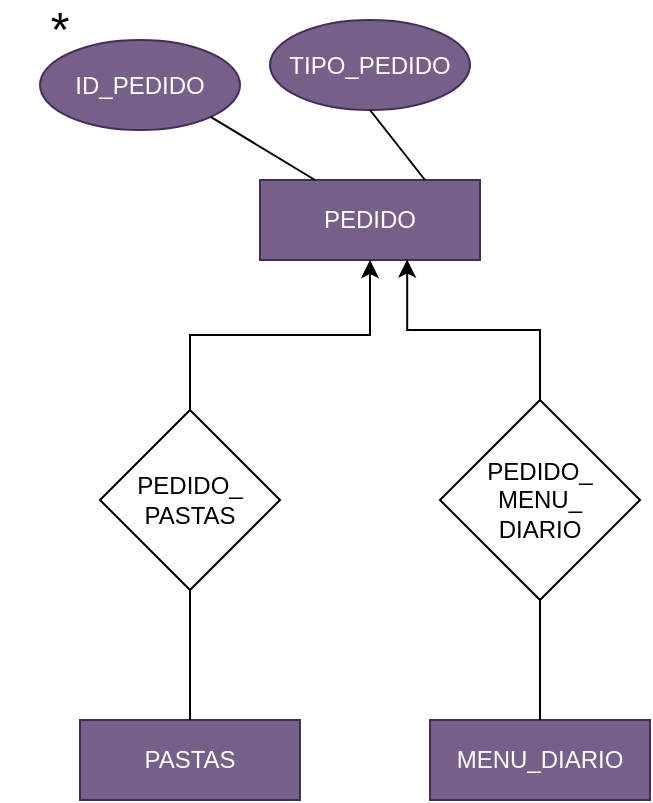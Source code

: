 <mxfile version="24.7.5">
  <diagram name="Página-1" id="DAtKWNq4PaVtGuUrQWzH">
    <mxGraphModel dx="872" dy="534" grid="1" gridSize="10" guides="1" tooltips="1" connect="1" arrows="1" fold="1" page="1" pageScale="1" pageWidth="827" pageHeight="1169" math="0" shadow="0">
      <root>
        <mxCell id="0" />
        <mxCell id="1" parent="0" />
        <mxCell id="LKN58jGrYVcJwGYVHZ9q-1" value="PEDIDO" style="rounded=0;whiteSpace=wrap;html=1;fillColor=#76608a;fontColor=#ffffff;strokeColor=#432D57;" parent="1" vertex="1">
          <mxGeometry x="340" y="190" width="110" height="40" as="geometry" />
        </mxCell>
        <mxCell id="LKN58jGrYVcJwGYVHZ9q-2" value="ID_PEDIDO" style="ellipse;whiteSpace=wrap;html=1;fillColor=#76608a;fontColor=#ffffff;strokeColor=#432D57;" parent="1" vertex="1">
          <mxGeometry x="230" y="120" width="100" height="45" as="geometry" />
        </mxCell>
        <mxCell id="LKN58jGrYVcJwGYVHZ9q-3" value="&lt;font style=&quot;font-size: 24px;&quot;&gt;*&lt;/font&gt;" style="text;html=1;align=center;verticalAlign=middle;whiteSpace=wrap;rounded=0;" parent="1" vertex="1">
          <mxGeometry x="210" y="100" width="60" height="30" as="geometry" />
        </mxCell>
        <mxCell id="LKN58jGrYVcJwGYVHZ9q-4" value="" style="endArrow=none;html=1;rounded=0;entryX=1;entryY=1;entryDx=0;entryDy=0;exitX=0.25;exitY=0;exitDx=0;exitDy=0;" parent="1" source="LKN58jGrYVcJwGYVHZ9q-1" target="LKN58jGrYVcJwGYVHZ9q-2" edge="1">
          <mxGeometry width="50" height="50" relative="1" as="geometry">
            <mxPoint x="200" y="340" as="sourcePoint" />
            <mxPoint x="250" y="290" as="targetPoint" />
          </mxGeometry>
        </mxCell>
        <mxCell id="LKN58jGrYVcJwGYVHZ9q-5" value="TIPO_PEDIDO" style="ellipse;whiteSpace=wrap;html=1;fillColor=#76608a;fontColor=#ffffff;strokeColor=#432D57;" parent="1" vertex="1">
          <mxGeometry x="345" y="110" width="100" height="45" as="geometry" />
        </mxCell>
        <mxCell id="LKN58jGrYVcJwGYVHZ9q-6" value="" style="endArrow=none;html=1;rounded=0;entryX=0.5;entryY=1;entryDx=0;entryDy=0;exitX=0.75;exitY=0;exitDx=0;exitDy=0;" parent="1" source="LKN58jGrYVcJwGYVHZ9q-1" target="LKN58jGrYVcJwGYVHZ9q-5" edge="1">
          <mxGeometry width="50" height="50" relative="1" as="geometry">
            <mxPoint x="390" y="300" as="sourcePoint" />
            <mxPoint x="440" y="250" as="targetPoint" />
          </mxGeometry>
        </mxCell>
        <mxCell id="LKN58jGrYVcJwGYVHZ9q-11" style="edgeStyle=orthogonalEdgeStyle;rounded=0;orthogonalLoop=1;jettySize=auto;html=1;exitX=0.5;exitY=0;exitDx=0;exitDy=0;entryX=0.5;entryY=1;entryDx=0;entryDy=0;" parent="1" source="LKN58jGrYVcJwGYVHZ9q-7" target="LKN58jGrYVcJwGYVHZ9q-1" edge="1">
          <mxGeometry relative="1" as="geometry" />
        </mxCell>
        <mxCell id="LKN58jGrYVcJwGYVHZ9q-7" value="PEDIDO_&lt;div&gt;PASTAS&lt;/div&gt;" style="rhombus;whiteSpace=wrap;html=1;" parent="1" vertex="1">
          <mxGeometry x="260" y="305" width="90" height="90" as="geometry" />
        </mxCell>
        <mxCell id="LKN58jGrYVcJwGYVHZ9q-9" value="PASTAS" style="rounded=0;whiteSpace=wrap;html=1;fillColor=#76608a;fontColor=#ffffff;strokeColor=#432D57;" parent="1" vertex="1">
          <mxGeometry x="250" y="460" width="110" height="40" as="geometry" />
        </mxCell>
        <mxCell id="LKN58jGrYVcJwGYVHZ9q-10" value="MENU_DIARIO" style="rounded=0;whiteSpace=wrap;html=1;fillColor=#76608a;fontColor=#ffffff;strokeColor=#432D57;" parent="1" vertex="1">
          <mxGeometry x="425" y="460" width="110" height="40" as="geometry" />
        </mxCell>
        <mxCell id="LKN58jGrYVcJwGYVHZ9q-12" value="" style="endArrow=none;html=1;rounded=0;entryX=0.5;entryY=1;entryDx=0;entryDy=0;exitX=0.5;exitY=0;exitDx=0;exitDy=0;" parent="1" source="LKN58jGrYVcJwGYVHZ9q-9" target="LKN58jGrYVcJwGYVHZ9q-7" edge="1">
          <mxGeometry width="50" height="50" relative="1" as="geometry">
            <mxPoint x="300" y="420" as="sourcePoint" />
            <mxPoint x="350" y="370" as="targetPoint" />
          </mxGeometry>
        </mxCell>
        <mxCell id="60rEnAwDFjRoZU05Cf9g-1" value="PEDIDO_&lt;div&gt;MENU_&lt;/div&gt;&lt;div&gt;DIARIO&lt;/div&gt;" style="rhombus;whiteSpace=wrap;html=1;" vertex="1" parent="1">
          <mxGeometry x="430" y="300" width="100" height="100" as="geometry" />
        </mxCell>
        <mxCell id="60rEnAwDFjRoZU05Cf9g-2" value="" style="endArrow=none;html=1;rounded=0;entryX=0.5;entryY=1;entryDx=0;entryDy=0;exitX=0.5;exitY=0;exitDx=0;exitDy=0;" edge="1" parent="1" source="LKN58jGrYVcJwGYVHZ9q-10" target="60rEnAwDFjRoZU05Cf9g-1">
          <mxGeometry width="50" height="50" relative="1" as="geometry">
            <mxPoint x="100" y="520" as="sourcePoint" />
            <mxPoint x="150" y="470" as="targetPoint" />
          </mxGeometry>
        </mxCell>
        <mxCell id="60rEnAwDFjRoZU05Cf9g-3" style="edgeStyle=orthogonalEdgeStyle;rounded=0;orthogonalLoop=1;jettySize=auto;html=1;exitX=0.5;exitY=0;exitDx=0;exitDy=0;entryX=0.669;entryY=0.995;entryDx=0;entryDy=0;entryPerimeter=0;" edge="1" parent="1" source="60rEnAwDFjRoZU05Cf9g-1" target="LKN58jGrYVcJwGYVHZ9q-1">
          <mxGeometry relative="1" as="geometry" />
        </mxCell>
      </root>
    </mxGraphModel>
  </diagram>
</mxfile>

